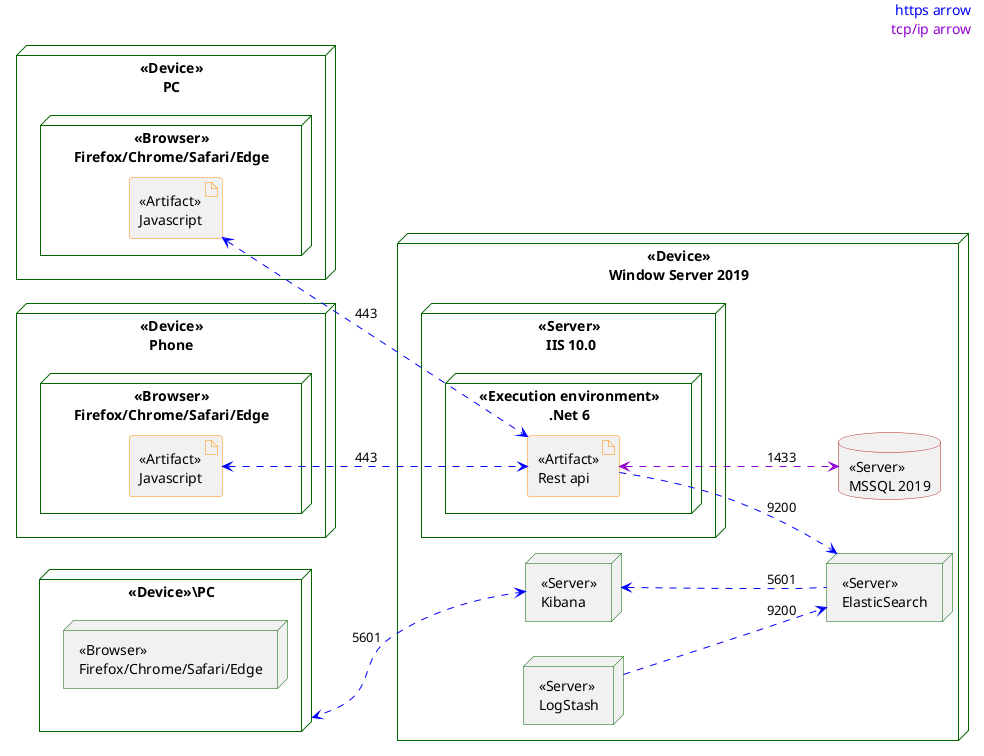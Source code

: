 @startuml deploymentdiagram

skinparam ArtifactBorderColor DarkOrange
skinparam NodeBorderColor Darkgreen
skinparam DatabaseBorderColor firebrick

skinparam ArrowColor<<https>> blue
skinparam ArrowColor<<tcp>> darkviolet

left to right direction

header
<font color=blue size=14>https arrow</font>
<font color=darkviolet size=14>tcp/ip arrow</font> 
endheader

node "<<Device>>\nWindow Server 2019" as devserver {
    node "<<Server>>\n IIS 10.0" {
        node "<<Execution environment>>\n.Net 6" {
            artifact "<<Artifact>>\nRest api" as rest
        }
    }

    database "<<Server>>\nMSSQL 2019" as db

    node "<<Server>>\nKibana" as kibana
    node "<<Server>>\nElasticSearch" as elastic
    node "<<Server>>\nLogStash" as logstash
}

kibana <.. elastic<<https>> : 5601
logstash ..> elastic<<https>> : 9200
rest ..> elastic<<https>> : 9200

rest <..> db<<tcp>> : 1433

node "<<Device>>\nPC" as pc {
    node "<<Browser>>\nFirefox/Chrome/Safari/Edge" as n1 {
        artifact "<<Artifact>>\nJavascript" as a1
    }
}

node "<<Device>>\nPhone" as phone {
    node "<<Browser>>\nFirefox/Chrome/Safari/Edge" as n2 {
        artifact "<<Artifact>>\nJavascript" as a2
    }
}

node "<<Device>>\PC" as dev {
    node "<<Browser>>\nFirefox/Chrome/Safari/Edge" as n3 
}

dev <..> kibana<<https>> : 5601

a1 <..> rest<<https>> : 443
a2 <..> rest<<https>> : 443


@enduml
